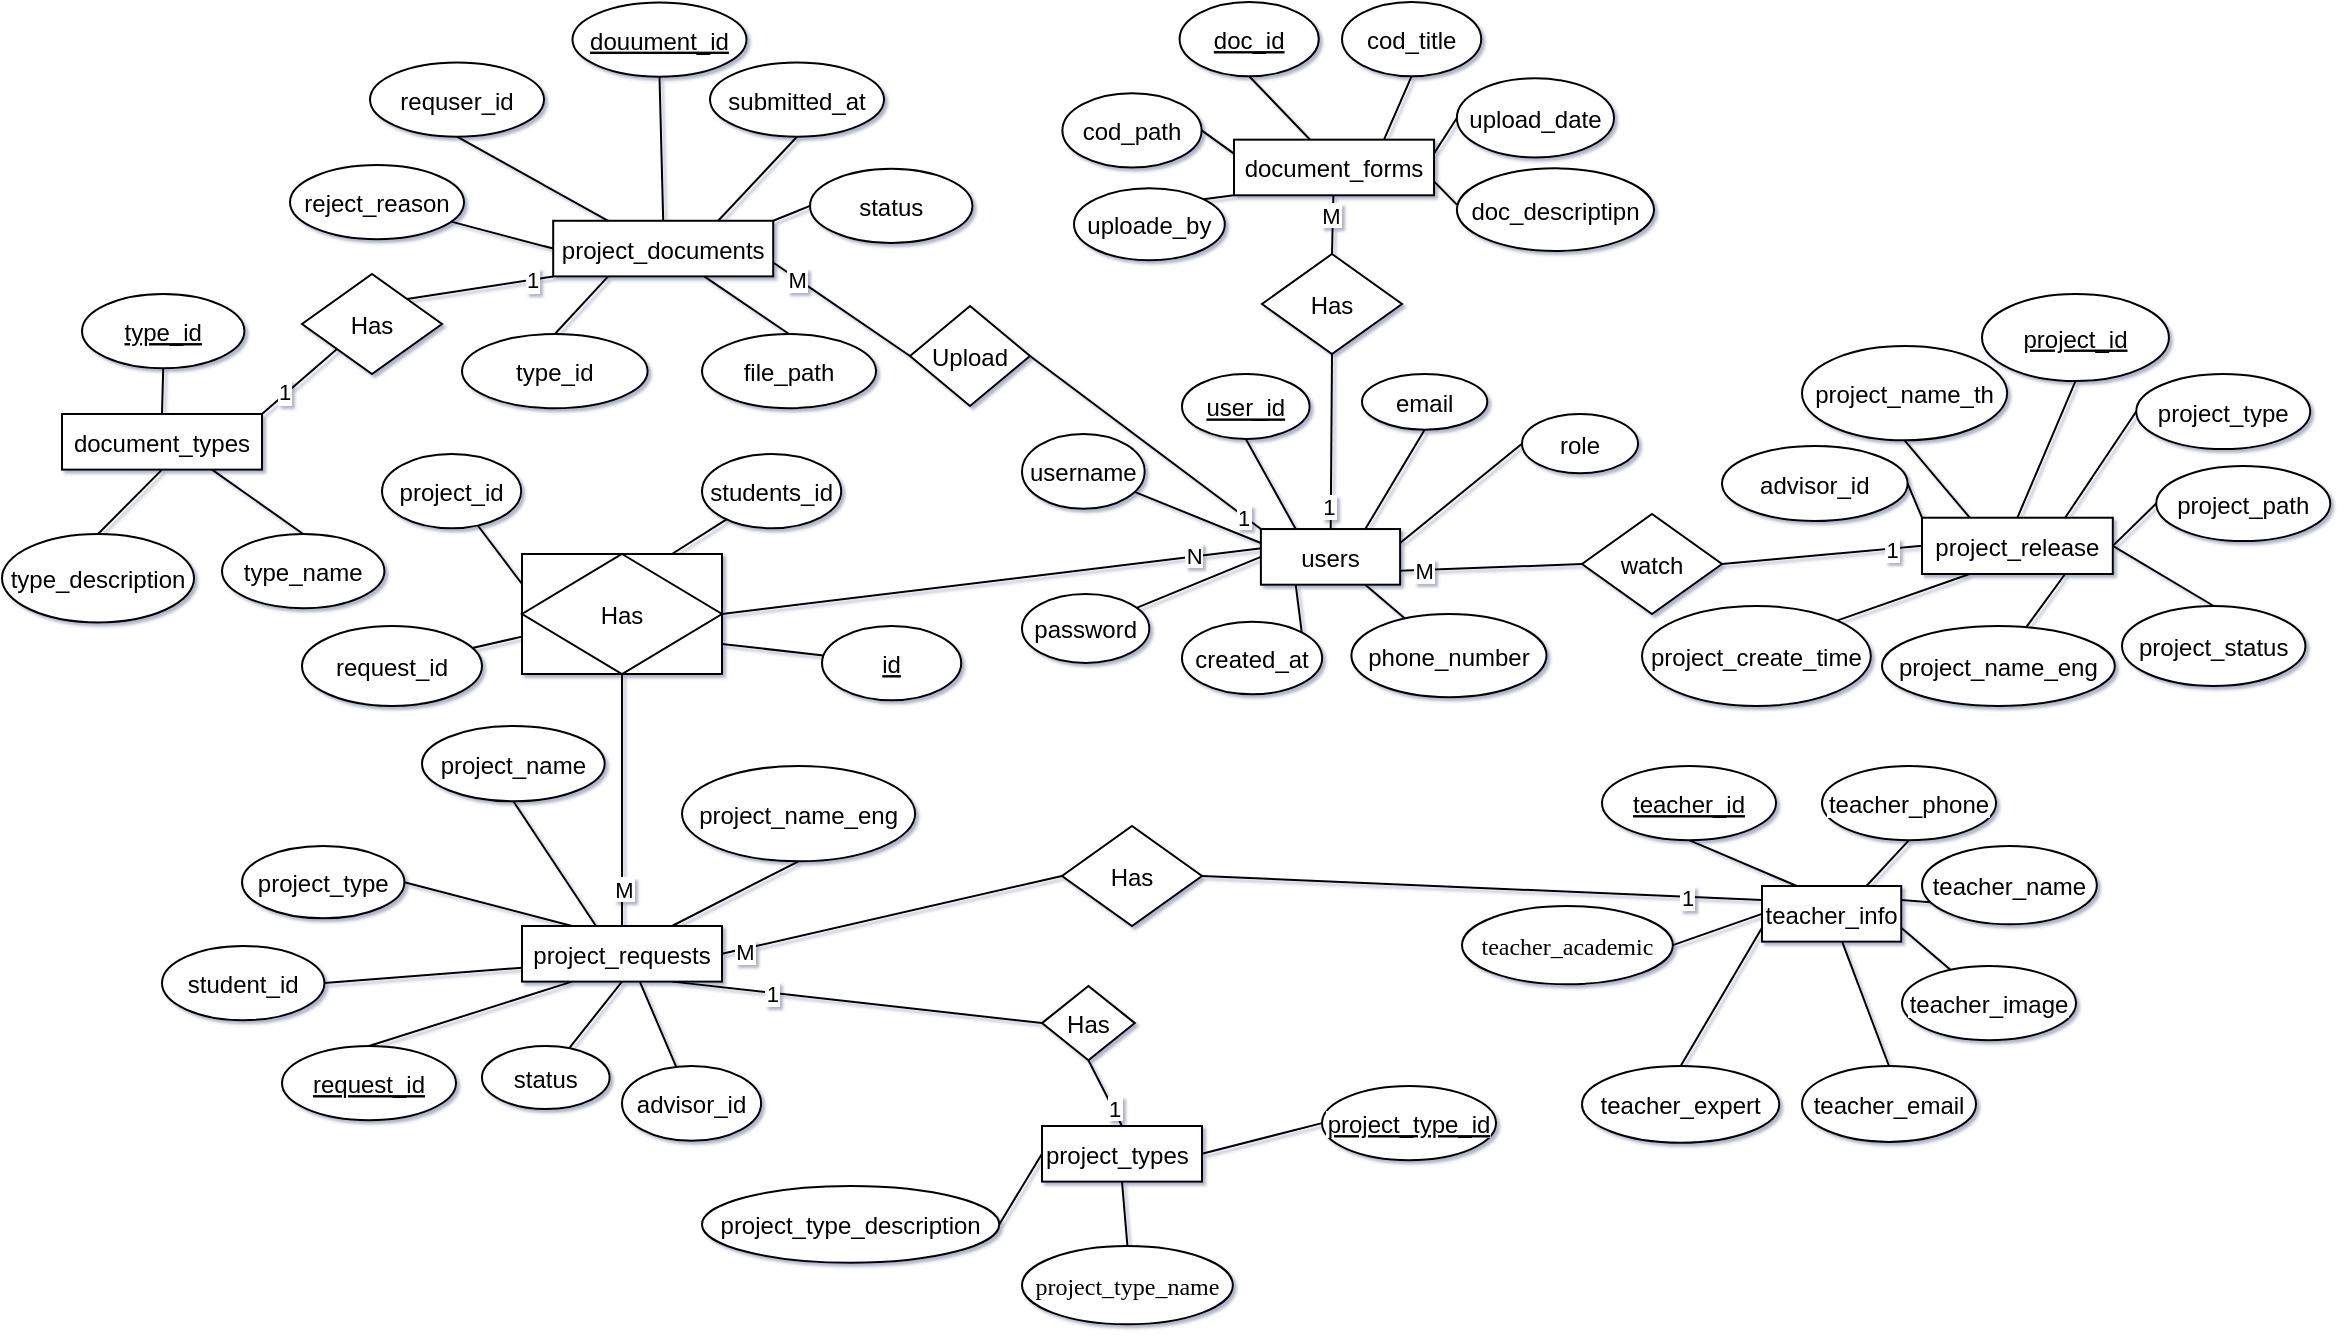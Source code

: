 <mxfile version="26.0.16">
  <diagram id="R2lEEEUBdFMjLlhIrx00" name="Page-1">
    <mxGraphModel dx="1501" dy="822" grid="1" gridSize="10" guides="0" tooltips="1" connect="1" arrows="1" fold="1" page="1" pageScale="1" pageWidth="1169" pageHeight="827" math="0" shadow="1" extFonts="Permanent Marker^https://fonts.googleapis.com/css?family=Permanent+Marker">
      <root>
        <mxCell id="0" />
        <mxCell id="1" parent="0" />
        <mxCell id="ESzOXi0CgvDct79OvY_y-161" value="" style="rounded=0;orthogonalLoop=1;jettySize=auto;exitX=1;exitY=0.5;exitDx=0;exitDy=0;endArrow=none;endFill=0;entryX=0.004;entryY=0.345;entryDx=0;entryDy=0;entryPerimeter=0;labelBackgroundColor=default;fontColor=default;textShadow=0;labelBorderColor=none;" parent="1" source="ubdBSHQZnD_88OrNLMQL-1" target="ESzOXi0CgvDct79OvY_y-35" edge="1">
          <mxGeometry relative="1" as="geometry">
            <mxPoint x="520" y="359" as="sourcePoint" />
            <mxPoint x="620" y="304" as="targetPoint" />
          </mxGeometry>
        </mxCell>
        <mxCell id="kQKOUKrjXKrlpkmoyMPY-5" value="N" style="edgeLabel;align=center;verticalAlign=middle;resizable=0;points=[];labelBackgroundColor=default;fontColor=default;textShadow=0;labelBorderColor=none;" parent="ESzOXi0CgvDct79OvY_y-161" vertex="1" connectable="0">
          <mxGeometry x="0.75" y="1" relative="1" as="geometry">
            <mxPoint as="offset" />
          </mxGeometry>
        </mxCell>
        <mxCell id="ESzOXi0CgvDct79OvY_y-136" value="" style="group;labelBackgroundColor=default;fontColor=default;textShadow=0;labelBorderColor=none;" parent="1" vertex="1" connectable="0">
          <mxGeometry x="536.001" y="41.187" width="290" height="120.575" as="geometry" />
        </mxCell>
        <mxCell id="ESzOXi0CgvDct79OvY_y-51" value="document_forms" style="rounded=0;labelBackgroundColor=default;fontColor=default;textShadow=0;labelBorderColor=none;" parent="ESzOXi0CgvDct79OvY_y-136" vertex="1">
          <mxGeometry x="80" y="55.65" width="100" height="27.82" as="geometry" />
        </mxCell>
        <mxCell id="ESzOXi0CgvDct79OvY_y-66" value="" style="rounded=0;orthogonalLoop=1;jettySize=auto;exitX=0.5;exitY=1;exitDx=0;exitDy=0;entryX=0.75;entryY=0;entryDx=0;entryDy=0;endArrow=none;endFill=0;labelBackgroundColor=default;fontColor=default;textShadow=0;labelBorderColor=none;" parent="ESzOXi0CgvDct79OvY_y-136" source="ESzOXi0CgvDct79OvY_y-53" target="ESzOXi0CgvDct79OvY_y-51" edge="1">
          <mxGeometry relative="1" as="geometry" />
        </mxCell>
        <mxCell id="ESzOXi0CgvDct79OvY_y-53" value="cod_title" style="ellipse;labelBackgroundColor=default;fontColor=default;textShadow=0;labelBorderColor=none;" parent="ESzOXi0CgvDct79OvY_y-136" vertex="1">
          <mxGeometry x="134.006" y="-13.19" width="69.613" height="37.1" as="geometry" />
        </mxCell>
        <mxCell id="ESzOXi0CgvDct79OvY_y-69" value="" style="rounded=0;orthogonalLoop=1;jettySize=auto;exitX=1;exitY=0;exitDx=0;exitDy=0;entryX=0;entryY=1;entryDx=0;entryDy=0;endArrow=none;endFill=0;labelBackgroundColor=default;fontColor=default;textShadow=0;labelBorderColor=none;" parent="ESzOXi0CgvDct79OvY_y-136" source="ESzOXi0CgvDct79OvY_y-55" target="ESzOXi0CgvDct79OvY_y-51" edge="1">
          <mxGeometry relative="1" as="geometry" />
        </mxCell>
        <mxCell id="ESzOXi0CgvDct79OvY_y-55" value="uploade_by" style="ellipse;labelBackgroundColor=default;fontColor=default;textShadow=0;labelBorderColor=none;" parent="ESzOXi0CgvDct79OvY_y-136" vertex="1">
          <mxGeometry y="80" width="75.41" height="35.94" as="geometry" />
        </mxCell>
        <mxCell id="ESzOXi0CgvDct79OvY_y-70" value="" style="rounded=0;orthogonalLoop=1;jettySize=auto;entryX=1;entryY=0.75;entryDx=0;entryDy=0;endArrow=none;endFill=0;labelBackgroundColor=default;fontColor=default;textShadow=0;labelBorderColor=none;" parent="ESzOXi0CgvDct79OvY_y-136" target="ESzOXi0CgvDct79OvY_y-51" edge="1">
          <mxGeometry relative="1" as="geometry">
            <mxPoint x="191.436" y="88.112" as="sourcePoint" />
          </mxGeometry>
        </mxCell>
        <mxCell id="ESzOXi0CgvDct79OvY_y-57" value="doc_descriptipn" style="ellipse;labelBackgroundColor=default;fontColor=default;textShadow=0;labelBorderColor=none;" parent="ESzOXi0CgvDct79OvY_y-136" vertex="1">
          <mxGeometry x="191.44" y="70" width="98.56" height="41.3" as="geometry" />
        </mxCell>
        <mxCell id="ESzOXi0CgvDct79OvY_y-67" value="" style="rounded=0;orthogonalLoop=1;jettySize=auto;exitX=1;exitY=0.5;exitDx=0;exitDy=0;entryX=0;entryY=0.25;entryDx=0;entryDy=0;endArrow=none;endFill=0;labelBackgroundColor=default;fontColor=default;textShadow=0;labelBorderColor=none;" parent="ESzOXi0CgvDct79OvY_y-136" source="ESzOXi0CgvDct79OvY_y-58" target="ESzOXi0CgvDct79OvY_y-51" edge="1">
          <mxGeometry relative="1" as="geometry" />
        </mxCell>
        <mxCell id="ESzOXi0CgvDct79OvY_y-58" value="cod_path" style="ellipse;labelBackgroundColor=default;fontColor=default;textShadow=0;labelBorderColor=none;" parent="ESzOXi0CgvDct79OvY_y-136" vertex="1">
          <mxGeometry x="-5.801" y="32.462" width="69.613" height="37.1" as="geometry" />
        </mxCell>
        <mxCell id="ESzOXi0CgvDct79OvY_y-68" value="" style="rounded=0;orthogonalLoop=1;jettySize=auto;exitX=0;exitY=0.5;exitDx=0;exitDy=0;entryX=1;entryY=0.25;entryDx=0;entryDy=0;endArrow=none;endFill=0;labelBackgroundColor=default;fontColor=default;textShadow=0;labelBorderColor=none;" parent="ESzOXi0CgvDct79OvY_y-136" source="ESzOXi0CgvDct79OvY_y-60" target="ESzOXi0CgvDct79OvY_y-51" edge="1">
          <mxGeometry relative="1" as="geometry" />
        </mxCell>
        <mxCell id="ESzOXi0CgvDct79OvY_y-60" value="upload_date" style="ellipse;labelBackgroundColor=default;fontColor=default;textShadow=0;labelBorderColor=none;" parent="ESzOXi0CgvDct79OvY_y-136" vertex="1">
          <mxGeometry x="191.44" y="25" width="78.56" height="39.56" as="geometry" />
        </mxCell>
        <mxCell id="ESzOXi0CgvDct79OvY_y-64" value="doc_id" style="ellipse;fontStyle=4;labelBackgroundColor=default;fontColor=default;textShadow=0;labelBorderColor=none;" parent="ESzOXi0CgvDct79OvY_y-136" vertex="1">
          <mxGeometry x="52.79" y="-13.19" width="69.613" height="37.1" as="geometry" />
        </mxCell>
        <mxCell id="ESzOXi0CgvDct79OvY_y-65" value="" style="rounded=0;orthogonalLoop=1;jettySize=auto;exitX=0.5;exitY=1;exitDx=0;exitDy=0;entryX=0.38;entryY=0;entryDx=0;entryDy=0;entryPerimeter=0;endArrow=none;endFill=0;labelBackgroundColor=default;fontColor=default;textShadow=0;labelBorderColor=none;" parent="ESzOXi0CgvDct79OvY_y-136" source="ESzOXi0CgvDct79OvY_y-64" target="ESzOXi0CgvDct79OvY_y-51" edge="1">
          <mxGeometry relative="1" as="geometry" />
        </mxCell>
        <mxCell id="ESzOXi0CgvDct79OvY_y-153" value="" style="group;labelBackgroundColor=default;fontColor=default;textShadow=0;labelBorderColor=none;" parent="1" vertex="1" connectable="0">
          <mxGeometry x="164" y="39.997" width="350" height="199.412" as="geometry" />
        </mxCell>
        <mxCell id="ESzOXi0CgvDct79OvY_y-138" value="" style="group;labelBackgroundColor=default;fontColor=default;textShadow=0;labelBorderColor=none;" parent="ESzOXi0CgvDct79OvY_y-153" vertex="1" connectable="0">
          <mxGeometry x="11.602" width="324.862" height="191.102" as="geometry" />
        </mxCell>
        <mxCell id="BMW-N31ml_Nr8-IVmxHA-28" style="rounded=0;orthogonalLoop=1;jettySize=auto;html=1;entryX=0.5;entryY=0;entryDx=0;entryDy=0;endArrow=none;startFill=0;textShadow=0;" parent="ESzOXi0CgvDct79OvY_y-138" source="ESzOXi0CgvDct79OvY_y-72" target="ESzOXi0CgvDct79OvY_y-83" edge="1">
          <mxGeometry relative="1" as="geometry" />
        </mxCell>
        <mxCell id="BMW-N31ml_Nr8-IVmxHA-29" style="rounded=0;orthogonalLoop=1;jettySize=auto;html=1;exitX=0.25;exitY=1;exitDx=0;exitDy=0;entryX=0.5;entryY=0;entryDx=0;entryDy=0;endArrow=none;startFill=0;textShadow=0;" parent="ESzOXi0CgvDct79OvY_y-138" source="ESzOXi0CgvDct79OvY_y-72" target="ESzOXi0CgvDct79OvY_y-81" edge="1">
          <mxGeometry relative="1" as="geometry" />
        </mxCell>
        <mxCell id="ESzOXi0CgvDct79OvY_y-72" value="project_documents" style="rounded=0;labelBackgroundColor=default;fontColor=default;textShadow=0;labelBorderColor=none;" parent="ESzOXi0CgvDct79OvY_y-138" vertex="1">
          <mxGeometry x="100" y="97.39" width="110" height="27.82" as="geometry" />
        </mxCell>
        <mxCell id="ESzOXi0CgvDct79OvY_y-73" value="" style="rounded=0;orthogonalLoop=1;jettySize=auto;exitX=0.5;exitY=1;exitDx=0;exitDy=0;entryX=0.75;entryY=0;entryDx=0;entryDy=0;endArrow=none;endFill=0;labelBackgroundColor=default;fontColor=default;textShadow=0;labelBorderColor=none;" parent="ESzOXi0CgvDct79OvY_y-138" source="ESzOXi0CgvDct79OvY_y-74" target="ESzOXi0CgvDct79OvY_y-72" edge="1">
          <mxGeometry relative="1" as="geometry" />
        </mxCell>
        <mxCell id="ESzOXi0CgvDct79OvY_y-74" value="submitted_at" style="ellipse;labelBackgroundColor=default;fontColor=default;textShadow=0;labelBorderColor=none;" parent="ESzOXi0CgvDct79OvY_y-138" vertex="1">
          <mxGeometry x="178.393" y="18.262" width="87.017" height="37.1" as="geometry" />
        </mxCell>
        <mxCell id="ESzOXi0CgvDct79OvY_y-75" value="" style="rounded=0;orthogonalLoop=1;jettySize=auto;exitX=0.5;exitY=1;exitDx=0;exitDy=0;entryX=0.25;entryY=0;entryDx=0;entryDy=0;endArrow=none;endFill=0;labelBackgroundColor=default;fontColor=default;textShadow=0;labelBorderColor=none;" parent="ESzOXi0CgvDct79OvY_y-138" source="ESzOXi0CgvDct79OvY_y-76" target="ESzOXi0CgvDct79OvY_y-72" edge="1">
          <mxGeometry relative="1" as="geometry" />
        </mxCell>
        <mxCell id="ESzOXi0CgvDct79OvY_y-76" value="requser_id" style="ellipse;labelBackgroundColor=default;fontColor=default;textShadow=0;labelBorderColor=none;" parent="ESzOXi0CgvDct79OvY_y-138" vertex="1">
          <mxGeometry x="8.399" y="18.262" width="87.017" height="37.1" as="geometry" />
        </mxCell>
        <mxCell id="ESzOXi0CgvDct79OvY_y-77" value="" style="rounded=0;orthogonalLoop=1;jettySize=auto;exitX=0;exitY=0.5;exitDx=0;exitDy=0;entryX=1;entryY=0;entryDx=0;entryDy=0;endArrow=none;endFill=0;labelBackgroundColor=default;fontColor=default;textShadow=0;labelBorderColor=none;" parent="ESzOXi0CgvDct79OvY_y-138" source="ESzOXi0CgvDct79OvY_y-78" target="ESzOXi0CgvDct79OvY_y-72" edge="1">
          <mxGeometry relative="1" as="geometry" />
        </mxCell>
        <mxCell id="ESzOXi0CgvDct79OvY_y-78" value="status" style="ellipse;labelBackgroundColor=default;fontColor=default;textShadow=0;labelBorderColor=none;" parent="ESzOXi0CgvDct79OvY_y-138" vertex="1">
          <mxGeometry x="228.402" y="71.417" width="81.215" height="37.1" as="geometry" />
        </mxCell>
        <mxCell id="ESzOXi0CgvDct79OvY_y-84" value="" style="rounded=0;orthogonalLoop=1;jettySize=auto;exitX=0.5;exitY=1;exitDx=0;exitDy=0;entryX=0.5;entryY=0;entryDx=0;entryDy=0;endArrow=none;endFill=0;labelBackgroundColor=default;fontColor=default;textShadow=0;labelBorderColor=none;" parent="ESzOXi0CgvDct79OvY_y-138" source="ESzOXi0CgvDct79OvY_y-85" target="ESzOXi0CgvDct79OvY_y-72" edge="1">
          <mxGeometry relative="1" as="geometry" />
        </mxCell>
        <mxCell id="ESzOXi0CgvDct79OvY_y-85" value="douument_id" style="ellipse;fontStyle=4;labelBackgroundColor=default;fontColor=default;textShadow=0;labelBorderColor=none;" parent="ESzOXi0CgvDct79OvY_y-138" vertex="1">
          <mxGeometry x="109.641" y="-11.74" width="87.017" height="37.1" as="geometry" />
        </mxCell>
        <mxCell id="ESzOXi0CgvDct79OvY_y-79" value="reject_reason" style="ellipse;labelBackgroundColor=default;fontColor=default;textShadow=0;labelBorderColor=none;" parent="ESzOXi0CgvDct79OvY_y-138" vertex="1">
          <mxGeometry x="-31.601" y="69.562" width="87.017" height="37.1" as="geometry" />
        </mxCell>
        <mxCell id="ESzOXi0CgvDct79OvY_y-71" value="" style="rounded=0;orthogonalLoop=1;jettySize=auto;exitX=0;exitY=0.5;exitDx=0;exitDy=0;endArrow=none;endFill=0;labelBackgroundColor=default;fontColor=default;textShadow=0;labelBorderColor=none;" parent="ESzOXi0CgvDct79OvY_y-138" source="ESzOXi0CgvDct79OvY_y-72" target="ESzOXi0CgvDct79OvY_y-79" edge="1">
          <mxGeometry relative="1" as="geometry" />
        </mxCell>
        <mxCell id="ESzOXi0CgvDct79OvY_y-83" value="file_path" style="ellipse;labelBackgroundColor=default;fontColor=default;textShadow=0;labelBorderColor=none;" parent="ESzOXi0CgvDct79OvY_y-138" vertex="1">
          <mxGeometry x="174.398" y="154.0" width="87.017" height="37.1" as="geometry" />
        </mxCell>
        <mxCell id="ESzOXi0CgvDct79OvY_y-81" value="type_id" style="ellipse;labelBackgroundColor=default;fontColor=default;textShadow=0;labelBorderColor=none;" parent="ESzOXi0CgvDct79OvY_y-138" vertex="1">
          <mxGeometry x="54.396" y="154.002" width="92.818" height="37.1" as="geometry" />
        </mxCell>
        <mxCell id="ESzOXi0CgvDct79OvY_y-147" value="Upload" style="rhombus;rounded=0;labelBackgroundColor=default;fontColor=default;textShadow=0;labelBorderColor=none;" parent="ESzOXi0CgvDct79OvY_y-153" vertex="1">
          <mxGeometry x="290" y="140" width="60" height="50" as="geometry" />
        </mxCell>
        <mxCell id="ESzOXi0CgvDct79OvY_y-169" value="" style="rounded=0;orthogonalLoop=1;jettySize=auto;exitX=1;exitY=0.75;exitDx=0;exitDy=0;entryX=0;entryY=0.5;entryDx=0;entryDy=0;endArrow=none;endFill=0;labelBackgroundColor=default;fontColor=default;textShadow=0;labelBorderColor=none;" parent="ESzOXi0CgvDct79OvY_y-153" source="ESzOXi0CgvDct79OvY_y-72" target="ESzOXi0CgvDct79OvY_y-147" edge="1">
          <mxGeometry relative="1" as="geometry" />
        </mxCell>
        <mxCell id="kQKOUKrjXKrlpkmoyMPY-4" value="M" style="edgeLabel;align=center;verticalAlign=middle;resizable=0;points=[];labelBackgroundColor=default;fontColor=default;textShadow=0;labelBorderColor=none;" parent="ESzOXi0CgvDct79OvY_y-169" vertex="1" connectable="0">
          <mxGeometry x="-0.655" relative="1" as="geometry">
            <mxPoint as="offset" />
          </mxGeometry>
        </mxCell>
        <mxCell id="ESzOXi0CgvDct79OvY_y-177" value="Has" style="rhombus;rounded=0;labelBackgroundColor=default;fontColor=default;textShadow=0;labelBorderColor=none;" parent="ESzOXi0CgvDct79OvY_y-153" vertex="1">
          <mxGeometry x="-14" y="124.003" width="70" height="50" as="geometry" />
        </mxCell>
        <mxCell id="BMW-N31ml_Nr8-IVmxHA-26" style="rounded=0;orthogonalLoop=1;jettySize=auto;html=1;exitX=1;exitY=0;exitDx=0;exitDy=0;entryX=0;entryY=1;entryDx=0;entryDy=0;endArrow=none;startFill=0;textShadow=0;" parent="ESzOXi0CgvDct79OvY_y-153" source="ESzOXi0CgvDct79OvY_y-177" target="ESzOXi0CgvDct79OvY_y-72" edge="1">
          <mxGeometry relative="1" as="geometry" />
        </mxCell>
        <mxCell id="BMW-N31ml_Nr8-IVmxHA-30" value="1" style="edgeLabel;html=1;align=center;verticalAlign=middle;resizable=0;points=[];textShadow=0;" parent="BMW-N31ml_Nr8-IVmxHA-26" vertex="1" connectable="0">
          <mxGeometry x="0.685" relative="1" as="geometry">
            <mxPoint as="offset" />
          </mxGeometry>
        </mxCell>
        <mxCell id="ESzOXi0CgvDct79OvY_y-158" value="" style="group;labelBackgroundColor=default;fontColor=default;textShadow=0;labelBorderColor=none;" parent="1" vertex="1" connectable="0">
          <mxGeometry x="512.265" y="194.137" width="440.554" height="199.863" as="geometry" />
        </mxCell>
        <mxCell id="ESzOXi0CgvDct79OvY_y-34" value="" style="rounded=0;orthogonalLoop=1;jettySize=auto;exitX=0.75;exitY=1;exitDx=0;exitDy=0;endArrow=none;endFill=0;labelBackgroundColor=default;fontColor=default;textShadow=0;labelBorderColor=none;" parent="ESzOXi0CgvDct79OvY_y-158" source="ESzOXi0CgvDct79OvY_y-35" target="ESzOXi0CgvDct79OvY_y-42" edge="1">
          <mxGeometry relative="1" as="geometry" />
        </mxCell>
        <mxCell id="ESzOXi0CgvDct79OvY_y-35" value="users" style="rounded=0;labelBackgroundColor=default;fontColor=default;textShadow=0;labelBorderColor=none;" parent="ESzOXi0CgvDct79OvY_y-158" vertex="1">
          <mxGeometry x="117.182" y="97.387" width="69.613" height="27.825" as="geometry" />
        </mxCell>
        <mxCell id="ESzOXi0CgvDct79OvY_y-36" value="" style="rounded=0;orthogonalLoop=1;jettySize=auto;exitX=0.5;exitY=1;exitDx=0;exitDy=0;entryX=0.75;entryY=0;entryDx=0;entryDy=0;endArrow=none;endFill=0;labelBackgroundColor=default;fontColor=default;textShadow=0;labelBorderColor=none;" parent="ESzOXi0CgvDct79OvY_y-158" source="ESzOXi0CgvDct79OvY_y-37" target="ESzOXi0CgvDct79OvY_y-35" edge="1">
          <mxGeometry relative="1" as="geometry" />
        </mxCell>
        <mxCell id="ESzOXi0CgvDct79OvY_y-37" value="email" style="ellipse;labelBackgroundColor=default;fontColor=default;textShadow=0;labelBorderColor=none;" parent="ESzOXi0CgvDct79OvY_y-158" vertex="1">
          <mxGeometry x="167.733" y="19.862" width="62.652" height="27.825" as="geometry" />
        </mxCell>
        <mxCell id="ESzOXi0CgvDct79OvY_y-40" value="" style="rounded=0;orthogonalLoop=1;jettySize=auto;exitX=0;exitY=0.5;exitDx=0;exitDy=0;entryX=1;entryY=0.25;entryDx=0;entryDy=0;endArrow=none;endFill=0;labelBackgroundColor=default;fontColor=default;textShadow=0;labelBorderColor=none;" parent="ESzOXi0CgvDct79OvY_y-158" source="ESzOXi0CgvDct79OvY_y-41" target="ESzOXi0CgvDct79OvY_y-35" edge="1">
          <mxGeometry relative="1" as="geometry" />
        </mxCell>
        <mxCell id="ESzOXi0CgvDct79OvY_y-41" value="role" style="ellipse;labelBackgroundColor=default;fontColor=default;textShadow=0;labelBorderColor=none;" parent="ESzOXi0CgvDct79OvY_y-158" vertex="1">
          <mxGeometry x="247.735" y="39.86" width="58.011" height="29.68" as="geometry" />
        </mxCell>
        <mxCell id="ESzOXi0CgvDct79OvY_y-42" value="phone_number" style="ellipse;labelBackgroundColor=default;fontColor=default;textShadow=0;labelBorderColor=none;" parent="ESzOXi0CgvDct79OvY_y-158" vertex="1">
          <mxGeometry x="162.43" y="139.86" width="97.57" height="41.6" as="geometry" />
        </mxCell>
        <mxCell id="ESzOXi0CgvDct79OvY_y-168" value="" style="rounded=0;orthogonalLoop=1;jettySize=auto;entryX=0;entryY=0.5;entryDx=0;entryDy=0;endArrow=none;endFill=0;labelBackgroundColor=default;fontColor=default;textShadow=0;labelBorderColor=none;" parent="ESzOXi0CgvDct79OvY_y-158" source="ESzOXi0CgvDct79OvY_y-44" target="ESzOXi0CgvDct79OvY_y-35" edge="1">
          <mxGeometry relative="1" as="geometry" />
        </mxCell>
        <mxCell id="ESzOXi0CgvDct79OvY_y-44" value="password" style="ellipse;labelBackgroundColor=default;fontColor=default;textShadow=0;labelBorderColor=none;" parent="ESzOXi0CgvDct79OvY_y-158" vertex="1">
          <mxGeometry x="-2.27" y="129.86" width="63.67" height="34.49" as="geometry" />
        </mxCell>
        <mxCell id="ESzOXi0CgvDct79OvY_y-46" value="created_at" style="ellipse;labelBackgroundColor=default;fontColor=default;textShadow=0;labelBorderColor=none;" parent="ESzOXi0CgvDct79OvY_y-158" vertex="1">
          <mxGeometry x="77.73" y="143.76" width="70.08" height="36.24" as="geometry" />
        </mxCell>
        <mxCell id="ESzOXi0CgvDct79OvY_y-45" value="" style="rounded=0;orthogonalLoop=1;jettySize=auto;exitX=1;exitY=0;exitDx=0;exitDy=0;entryX=0.25;entryY=1;entryDx=0;entryDy=0;endArrow=none;endFill=0;labelBackgroundColor=default;fontColor=default;textShadow=0;labelBorderColor=none;" parent="ESzOXi0CgvDct79OvY_y-158" source="ESzOXi0CgvDct79OvY_y-46" target="ESzOXi0CgvDct79OvY_y-35" edge="1">
          <mxGeometry relative="1" as="geometry" />
        </mxCell>
        <mxCell id="ESzOXi0CgvDct79OvY_y-163" value="" style="rounded=0;orthogonalLoop=1;jettySize=auto;exitX=0.5;exitY=1;exitDx=0;exitDy=0;entryX=0.25;entryY=0;entryDx=0;entryDy=0;endArrow=none;endFill=0;labelBackgroundColor=default;fontColor=default;textShadow=0;labelBorderColor=none;" parent="ESzOXi0CgvDct79OvY_y-158" source="ESzOXi0CgvDct79OvY_y-48" target="ESzOXi0CgvDct79OvY_y-35" edge="1">
          <mxGeometry relative="1" as="geometry" />
        </mxCell>
        <mxCell id="ESzOXi0CgvDct79OvY_y-48" value="user_id" style="ellipse;fontStyle=4;labelBackgroundColor=default;fontColor=default;textShadow=0;labelBorderColor=none;" parent="ESzOXi0CgvDct79OvY_y-158" vertex="1">
          <mxGeometry x="77.736" y="19.862" width="63.812" height="32.462" as="geometry" />
        </mxCell>
        <mxCell id="ESzOXi0CgvDct79OvY_y-167" value="" style="rounded=0;orthogonalLoop=1;jettySize=auto;entryX=0;entryY=0.25;entryDx=0;entryDy=0;endArrow=none;endFill=0;labelBackgroundColor=default;fontColor=default;textShadow=0;labelBorderColor=none;" parent="ESzOXi0CgvDct79OvY_y-158" source="ESzOXi0CgvDct79OvY_y-39" target="ESzOXi0CgvDct79OvY_y-35" edge="1">
          <mxGeometry relative="1" as="geometry" />
        </mxCell>
        <mxCell id="ESzOXi0CgvDct79OvY_y-39" value="username" style="ellipse;labelBackgroundColor=default;fontColor=default;textShadow=0;labelBorderColor=none;" parent="ESzOXi0CgvDct79OvY_y-158" vertex="1">
          <mxGeometry x="-2.27" y="49.86" width="61.35" height="37.39" as="geometry" />
        </mxCell>
        <mxCell id="ESzOXi0CgvDct79OvY_y-155" value="watch" style="rhombus;rounded=0;labelBackgroundColor=default;fontColor=default;textShadow=0;labelBorderColor=none;" parent="ESzOXi0CgvDct79OvY_y-158" vertex="1">
          <mxGeometry x="277.735" y="89.863" width="70" height="50" as="geometry" />
        </mxCell>
        <mxCell id="ESzOXi0CgvDct79OvY_y-172" value="" style="rounded=0;orthogonalLoop=1;jettySize=auto;exitX=0;exitY=0.5;exitDx=0;exitDy=0;entryX=1;entryY=0.75;entryDx=0;entryDy=0;endArrow=none;endFill=0;labelBackgroundColor=default;fontColor=default;textShadow=0;labelBorderColor=none;" parent="ESzOXi0CgvDct79OvY_y-158" source="ESzOXi0CgvDct79OvY_y-155" target="ESzOXi0CgvDct79OvY_y-35" edge="1">
          <mxGeometry relative="1" as="geometry" />
        </mxCell>
        <mxCell id="ubdBSHQZnD_88OrNLMQL-12" value="M" style="edgeLabel;align=center;verticalAlign=middle;resizable=0;points=[];labelBackgroundColor=default;fontColor=default;textShadow=0;labelBorderColor=none;" parent="ESzOXi0CgvDct79OvY_y-172" vertex="1" connectable="0">
          <mxGeometry x="0.731" relative="1" as="geometry">
            <mxPoint as="offset" />
          </mxGeometry>
        </mxCell>
        <mxCell id="ESzOXi0CgvDct79OvY_y-98" value="project_create_time" style="ellipse;labelBackgroundColor=default;fontColor=default;textShadow=0;labelBorderColor=none;" parent="ESzOXi0CgvDct79OvY_y-158" vertex="1">
          <mxGeometry x="307.735" y="135.863" width="114.42" height="50" as="geometry" />
        </mxCell>
        <mxCell id="ESzOXi0CgvDct79OvY_y-96" value="advisor_id" style="ellipse;labelBackgroundColor=default;fontColor=default;textShadow=0;labelBorderColor=none;" parent="ESzOXi0CgvDct79OvY_y-158" vertex="1">
          <mxGeometry x="347.735" y="55.862" width="92.819" height="37.52" as="geometry" />
        </mxCell>
        <mxCell id="ESzOXi0CgvDct79OvY_y-166" value="" style="rounded=0;orthogonalLoop=1;jettySize=auto;exitX=0.5;exitY=1;exitDx=0;exitDy=0;endArrow=none;endFill=0;labelBackgroundColor=default;fontColor=default;textShadow=0;labelBorderColor=none;" parent="1" source="ESzOXi0CgvDct79OvY_y-149" target="ESzOXi0CgvDct79OvY_y-35" edge="1">
          <mxGeometry relative="1" as="geometry" />
        </mxCell>
        <mxCell id="ubdBSHQZnD_88OrNLMQL-10" value="1" style="edgeLabel;align=center;verticalAlign=middle;resizable=0;points=[];labelBackgroundColor=default;fontColor=default;textShadow=0;labelBorderColor=none;" parent="ESzOXi0CgvDct79OvY_y-166" vertex="1" connectable="0">
          <mxGeometry x="0.741" y="-1" relative="1" as="geometry">
            <mxPoint as="offset" />
          </mxGeometry>
        </mxCell>
        <mxCell id="ESzOXi0CgvDct79OvY_y-149" value="Has" style="rhombus;rounded=0;labelBackgroundColor=default;fontColor=default;textShadow=0;labelBorderColor=none;" parent="1" vertex="1">
          <mxGeometry x="630" y="154" width="70" height="50" as="geometry" />
        </mxCell>
        <mxCell id="ESzOXi0CgvDct79OvY_y-165" value="" style="rounded=0;orthogonalLoop=1;jettySize=auto;entryX=0.5;entryY=0;entryDx=0;entryDy=0;endArrow=none;endFill=0;labelBackgroundColor=default;fontColor=default;textShadow=0;labelBorderColor=none;" parent="1" source="ESzOXi0CgvDct79OvY_y-51" target="ESzOXi0CgvDct79OvY_y-149" edge="1">
          <mxGeometry relative="1" as="geometry" />
        </mxCell>
        <mxCell id="ubdBSHQZnD_88OrNLMQL-11" value="M" style="edgeLabel;align=center;verticalAlign=middle;resizable=0;points=[];labelBackgroundColor=default;fontColor=default;textShadow=0;labelBorderColor=none;" parent="ESzOXi0CgvDct79OvY_y-165" vertex="1" connectable="0">
          <mxGeometry x="-0.478" y="-1" relative="1" as="geometry">
            <mxPoint y="2" as="offset" />
          </mxGeometry>
        </mxCell>
        <mxCell id="ESzOXi0CgvDct79OvY_y-170" value="" style="rounded=0;orthogonalLoop=1;jettySize=auto;exitX=1;exitY=0.5;exitDx=0;exitDy=0;entryX=0;entryY=0;entryDx=0;entryDy=0;endArrow=none;endFill=0;labelBackgroundColor=default;fontColor=default;textShadow=0;labelBorderColor=none;" parent="1" source="ESzOXi0CgvDct79OvY_y-147" target="ESzOXi0CgvDct79OvY_y-35" edge="1">
          <mxGeometry relative="1" as="geometry" />
        </mxCell>
        <mxCell id="kQKOUKrjXKrlpkmoyMPY-3" value="1" style="edgeLabel;align=center;verticalAlign=middle;resizable=0;points=[];labelBackgroundColor=default;fontColor=default;textShadow=0;labelBorderColor=none;" parent="ESzOXi0CgvDct79OvY_y-170" vertex="1" connectable="0">
          <mxGeometry x="0.85" relative="1" as="geometry">
            <mxPoint as="offset" />
          </mxGeometry>
        </mxCell>
        <mxCell id="ubdBSHQZnD_88OrNLMQL-6" value="" style="rounded=0;orthogonalLoop=1;jettySize=auto;entryX=0.5;entryY=0;entryDx=0;entryDy=0;endArrow=none;endFill=0;labelBackgroundColor=default;fontColor=default;textShadow=0;labelBorderColor=none;exitX=0.5;exitY=1;exitDx=0;exitDy=0;" parent="1" source="ubdBSHQZnD_88OrNLMQL-1" target="ESzOXi0CgvDct79OvY_y-103" edge="1">
          <mxGeometry relative="1" as="geometry" />
        </mxCell>
        <mxCell id="ubdBSHQZnD_88OrNLMQL-8" value="M" style="edgeLabel;align=center;verticalAlign=middle;resizable=0;points=[];labelBackgroundColor=default;fontColor=default;textShadow=0;labelBorderColor=none;" parent="ubdBSHQZnD_88OrNLMQL-6" vertex="1" connectable="0">
          <mxGeometry x="0.698" y="1" relative="1" as="geometry">
            <mxPoint as="offset" />
          </mxGeometry>
        </mxCell>
        <mxCell id="ubdBSHQZnD_88OrNLMQL-1" value="Has" style="shape=associativeEntity;align=center;labelBackgroundColor=default;fontColor=default;textShadow=0;labelBorderColor=none;" parent="1" vertex="1">
          <mxGeometry x="260" y="304" width="100" height="60" as="geometry" />
        </mxCell>
        <mxCell id="ubdBSHQZnD_88OrNLMQL-3" value="" style="rounded=0;orthogonalLoop=1;jettySize=auto;entryX=0;entryY=0.25;entryDx=0;entryDy=0;endArrow=none;endFill=0;labelBackgroundColor=default;fontColor=default;textShadow=0;labelBorderColor=none;" parent="1" source="ESzOXi0CgvDct79OvY_y-120" target="ubdBSHQZnD_88OrNLMQL-1" edge="1">
          <mxGeometry relative="1" as="geometry" />
        </mxCell>
        <mxCell id="ESzOXi0CgvDct79OvY_y-120" value="project_id" style="ellipse;container=0;labelBackgroundColor=default;fontColor=default;textShadow=0;labelBorderColor=none;" parent="1" vertex="1">
          <mxGeometry x="190.003" y="254.004" width="69.613" height="37.1" as="geometry" />
        </mxCell>
        <mxCell id="ubdBSHQZnD_88OrNLMQL-5" value="" style="rounded=0;orthogonalLoop=1;jettySize=auto;endArrow=none;endFill=0;labelBackgroundColor=default;fontColor=default;textShadow=0;labelBorderColor=none;" parent="1" source="ubdBSHQZnD_88OrNLMQL-4" target="ubdBSHQZnD_88OrNLMQL-1" edge="1">
          <mxGeometry relative="1" as="geometry" />
        </mxCell>
        <mxCell id="ubdBSHQZnD_88OrNLMQL-4" value="request_id" style="ellipse;container=0;labelBackgroundColor=default;fontColor=default;textShadow=0;labelBorderColor=none;" parent="1" vertex="1">
          <mxGeometry x="150" y="340" width="90" height="40" as="geometry" />
        </mxCell>
        <mxCell id="ESzOXi0CgvDct79OvY_y-102" value="" style="rounded=0;orthogonalLoop=1;jettySize=auto;exitX=0.5;exitY=1;exitDx=0;exitDy=0;endArrow=none;endFill=0;labelBackgroundColor=default;fontColor=default;textShadow=0;labelBorderColor=none;" parent="1" source="ESzOXi0CgvDct79OvY_y-103" target="ESzOXi0CgvDct79OvY_y-110" edge="1">
          <mxGeometry relative="1" as="geometry" />
        </mxCell>
        <mxCell id="ubdBSHQZnD_88OrNLMQL-7" value="" style="rounded=0;orthogonalLoop=1;jettySize=auto;entryX=0;entryY=0.5;entryDx=0;entryDy=0;endArrow=none;endFill=0;labelBackgroundColor=default;fontColor=default;textShadow=0;labelBorderColor=none;exitX=0.75;exitY=1;exitDx=0;exitDy=0;" parent="1" source="ESzOXi0CgvDct79OvY_y-103" target="ESzOXi0CgvDct79OvY_y-174" edge="1">
          <mxGeometry relative="1" as="geometry" />
        </mxCell>
        <mxCell id="BMW-N31ml_Nr8-IVmxHA-24" value="1" style="edgeLabel;align=center;verticalAlign=middle;resizable=0;points=[];labelBackgroundColor=default;fontColor=default;textShadow=0;labelBorderColor=none;" parent="ubdBSHQZnD_88OrNLMQL-7" vertex="1" connectable="0">
          <mxGeometry x="-0.458" relative="1" as="geometry">
            <mxPoint as="offset" />
          </mxGeometry>
        </mxCell>
        <mxCell id="ESzOXi0CgvDct79OvY_y-103" value="project_requests" style="rounded=0;container=0;labelBackgroundColor=default;fontColor=default;textShadow=0;labelBorderColor=none;" parent="1" vertex="1">
          <mxGeometry x="260.001" y="489.997" width="100" height="27.82" as="geometry" />
        </mxCell>
        <mxCell id="ESzOXi0CgvDct79OvY_y-160" value="" style="rounded=0;orthogonalLoop=1;jettySize=auto;entryX=0.59;entryY=1.008;entryDx=0;entryDy=0;endArrow=none;endFill=0;labelBackgroundColor=default;fontColor=default;textShadow=0;labelBorderColor=none;strokeColor=default;entryPerimeter=0;" parent="1" source="ESzOXi0CgvDct79OvY_y-109" target="ESzOXi0CgvDct79OvY_y-103" edge="1">
          <mxGeometry relative="1" as="geometry" />
        </mxCell>
        <mxCell id="ESzOXi0CgvDct79OvY_y-109" value="advisor_id" style="ellipse;container=0;labelBackgroundColor=default;fontColor=default;textShadow=0;labelBorderColor=none;" parent="1" vertex="1">
          <mxGeometry x="310.001" y="559.997" width="69.56" height="37.39" as="geometry" />
        </mxCell>
        <mxCell id="ESzOXi0CgvDct79OvY_y-110" value="status" style="ellipse;container=0;labelBackgroundColor=default;fontColor=default;textShadow=0;labelBorderColor=none;" parent="1" vertex="1">
          <mxGeometry x="239.996" y="549.999" width="63.812" height="31.535" as="geometry" />
        </mxCell>
        <mxCell id="ESzOXi0CgvDct79OvY_y-111" value="" style="rounded=0;orthogonalLoop=1;jettySize=auto;exitX=1;exitY=0.5;exitDx=0;exitDy=0;entryX=0.25;entryY=0;entryDx=0;entryDy=0;endArrow=none;endFill=0;labelBackgroundColor=default;fontColor=default;textShadow=0;labelBorderColor=none;" parent="1" source="ESzOXi0CgvDct79OvY_y-112" target="ESzOXi0CgvDct79OvY_y-103" edge="1">
          <mxGeometry relative="1" as="geometry" />
        </mxCell>
        <mxCell id="ESzOXi0CgvDct79OvY_y-112" value="project_type" style="ellipse;container=0;labelBackgroundColor=default;fontColor=default;textShadow=0;labelBorderColor=none;" parent="1" vertex="1">
          <mxGeometry x="120.004" y="449.997" width="81.215" height="36.172" as="geometry" />
        </mxCell>
        <mxCell id="ESzOXi0CgvDct79OvY_y-113" value="" style="rounded=0;orthogonalLoop=1;jettySize=auto;exitX=1;exitY=0.5;exitDx=0;exitDy=0;entryX=0;entryY=0.75;entryDx=0;entryDy=0;endArrow=none;endFill=0;labelBackgroundColor=default;fontColor=default;textShadow=0;labelBorderColor=none;" parent="1" source="ESzOXi0CgvDct79OvY_y-114" target="ESzOXi0CgvDct79OvY_y-103" edge="1">
          <mxGeometry relative="1" as="geometry" />
        </mxCell>
        <mxCell id="ESzOXi0CgvDct79OvY_y-114" value="student_id" style="ellipse;container=0;labelBackgroundColor=default;fontColor=default;textShadow=0;labelBorderColor=none;" parent="1" vertex="1">
          <mxGeometry x="79.996" y="500.002" width="81.215" height="37.1" as="geometry" />
        </mxCell>
        <mxCell id="ESzOXi0CgvDct79OvY_y-115" value="" style="rounded=0;orthogonalLoop=1;jettySize=auto;exitX=0.5;exitY=0;exitDx=0;exitDy=0;endArrow=none;endFill=0;entryX=0.25;entryY=1;entryDx=0;entryDy=0;labelBackgroundColor=default;fontColor=default;textShadow=0;labelBorderColor=none;" parent="1" source="ESzOXi0CgvDct79OvY_y-116" target="ESzOXi0CgvDct79OvY_y-103" edge="1">
          <mxGeometry relative="1" as="geometry">
            <mxPoint x="325.193" y="536.747" as="targetPoint" />
          </mxGeometry>
        </mxCell>
        <mxCell id="ESzOXi0CgvDct79OvY_y-116" value="request_id" style="ellipse;container=0;fontStyle=4;labelBackgroundColor=default;fontColor=default;textShadow=0;labelBorderColor=none;" parent="1" vertex="1">
          <mxGeometry x="140.0" y="549.999" width="87.017" height="37.1" as="geometry" />
        </mxCell>
        <mxCell id="ESzOXi0CgvDct79OvY_y-105" value="project_name_eng" style="ellipse;container=0;labelBackgroundColor=default;fontColor=default;textShadow=0;labelBorderColor=none;" parent="1" vertex="1">
          <mxGeometry x="340.001" y="409.997" width="116.58" height="47.64" as="geometry" />
        </mxCell>
        <mxCell id="ESzOXi0CgvDct79OvY_y-104" value="" style="rounded=0;orthogonalLoop=1;jettySize=auto;exitX=0.5;exitY=1;exitDx=0;exitDy=0;entryX=0.75;entryY=0;entryDx=0;entryDy=0;endArrow=none;endFill=0;labelBackgroundColor=default;fontColor=default;textShadow=0;labelBorderColor=none;" parent="1" source="ESzOXi0CgvDct79OvY_y-105" target="ESzOXi0CgvDct79OvY_y-103" edge="1">
          <mxGeometry relative="1" as="geometry" />
        </mxCell>
        <mxCell id="ESzOXi0CgvDct79OvY_y-107" value="project_name" style="ellipse;container=0;labelBackgroundColor=default;fontColor=default;textShadow=0;labelBorderColor=none;" parent="1" vertex="1">
          <mxGeometry x="210.001" y="389.997" width="91.35" height="37.64" as="geometry" />
        </mxCell>
        <mxCell id="ESzOXi0CgvDct79OvY_y-106" value="" style="rounded=0;orthogonalLoop=1;jettySize=auto;exitX=0.5;exitY=1;exitDx=0;exitDy=0;entryX=0.37;entryY=0;entryDx=0;entryDy=0;endArrow=none;endFill=0;labelBackgroundColor=default;fontColor=default;textShadow=0;labelBorderColor=none;entryPerimeter=0;" parent="1" source="ESzOXi0CgvDct79OvY_y-107" target="ESzOXi0CgvDct79OvY_y-103" edge="1">
          <mxGeometry relative="1" as="geometry" />
        </mxCell>
        <mxCell id="BMW-N31ml_Nr8-IVmxHA-23" value="" style="rounded=0;orthogonalLoop=1;jettySize=auto;entryX=0.5;entryY=0;entryDx=0;entryDy=0;endArrow=none;startFill=0;labelBackgroundColor=default;fontColor=default;textShadow=0;labelBorderColor=none;exitX=0.5;exitY=1;exitDx=0;exitDy=0;" parent="1" source="ESzOXi0CgvDct79OvY_y-174" target="BMW-N31ml_Nr8-IVmxHA-9" edge="1">
          <mxGeometry relative="1" as="geometry">
            <mxPoint x="570" y="550" as="sourcePoint" />
          </mxGeometry>
        </mxCell>
        <mxCell id="BMW-N31ml_Nr8-IVmxHA-25" value="1" style="edgeLabel;align=center;verticalAlign=middle;resizable=0;points=[];labelBackgroundColor=default;fontColor=default;textShadow=0;labelBorderColor=none;" parent="BMW-N31ml_Nr8-IVmxHA-23" vertex="1" connectable="0">
          <mxGeometry x="0.471" y="1" relative="1" as="geometry">
            <mxPoint as="offset" />
          </mxGeometry>
        </mxCell>
        <mxCell id="ESzOXi0CgvDct79OvY_y-174" value="Has" style="rhombus;rounded=0;labelBackgroundColor=default;fontColor=default;textShadow=0;labelBorderColor=none;" parent="1" vertex="1">
          <mxGeometry x="519.997" y="520.004" width="46.409" height="37.1" as="geometry" />
        </mxCell>
        <mxCell id="ESzOXi0CgvDct79OvY_y-176" value="" style="rounded=0;orthogonalLoop=1;jettySize=auto;exitX=1;exitY=0.5;exitDx=0;exitDy=0;endArrow=none;endFill=0;entryX=0;entryY=0.5;entryDx=0;entryDy=0;labelBackgroundColor=default;fontColor=default;textShadow=0;labelBorderColor=none;" parent="1" source="ESzOXi0CgvDct79OvY_y-103" target="ubdBSHQZnD_88OrNLMQL-17" edge="1">
          <mxGeometry relative="1" as="geometry">
            <mxPoint x="670.201" y="534.004" as="sourcePoint" />
            <mxPoint x="630" y="614" as="targetPoint" />
          </mxGeometry>
        </mxCell>
        <mxCell id="ubdBSHQZnD_88OrNLMQL-16" value="M" style="edgeLabel;align=center;verticalAlign=middle;resizable=0;points=[];labelBackgroundColor=default;fontColor=default;textShadow=0;labelBorderColor=none;" parent="ESzOXi0CgvDct79OvY_y-176" vertex="1" connectable="0">
          <mxGeometry x="-0.867" y="-1" relative="1" as="geometry">
            <mxPoint as="offset" />
          </mxGeometry>
        </mxCell>
        <mxCell id="ubdBSHQZnD_88OrNLMQL-18" value="" style="rounded=0;orthogonalLoop=1;jettySize=auto;endArrow=none;endFill=0;entryX=0;entryY=0.25;entryDx=0;entryDy=0;labelBackgroundColor=default;fontColor=default;textShadow=0;labelBorderColor=none;exitX=1;exitY=0.5;exitDx=0;exitDy=0;" parent="1" source="ubdBSHQZnD_88OrNLMQL-17" target="ESzOXi0CgvDct79OvY_y-2" edge="1">
          <mxGeometry relative="1" as="geometry">
            <mxPoint x="881.66" y="610" as="targetPoint" />
            <mxPoint x="749.995" y="566.668" as="sourcePoint" />
          </mxGeometry>
        </mxCell>
        <mxCell id="BMW-N31ml_Nr8-IVmxHA-1" value="1" style="edgeLabel;align=center;verticalAlign=middle;resizable=0;points=[];labelBackgroundColor=default;fontColor=default;textShadow=0;labelBorderColor=none;" parent="ubdBSHQZnD_88OrNLMQL-18" vertex="1" connectable="0">
          <mxGeometry x="0.735" relative="1" as="geometry">
            <mxPoint as="offset" />
          </mxGeometry>
        </mxCell>
        <mxCell id="ubdBSHQZnD_88OrNLMQL-17" value="Has" style="rhombus;rounded=0;labelBackgroundColor=default;fontColor=default;textShadow=0;labelBorderColor=none;" parent="1" vertex="1">
          <mxGeometry x="530" y="440" width="70" height="50" as="geometry" />
        </mxCell>
        <mxCell id="BMW-N31ml_Nr8-IVmxHA-4" value="" style="rounded=0;orthogonalLoop=1;jettySize=auto;entryX=0.75;entryY=0;entryDx=0;entryDy=0;endArrow=none;startFill=0;labelBackgroundColor=default;fontColor=default;textShadow=0;labelBorderColor=none;" parent="1" source="BMW-N31ml_Nr8-IVmxHA-2" target="ubdBSHQZnD_88OrNLMQL-1" edge="1">
          <mxGeometry relative="1" as="geometry" />
        </mxCell>
        <mxCell id="BMW-N31ml_Nr8-IVmxHA-2" value="students_id" style="ellipse;container=0;labelBackgroundColor=default;fontColor=default;textShadow=0;labelBorderColor=none;" parent="1" vertex="1">
          <mxGeometry x="350.003" y="254.004" width="69.613" height="37.1" as="geometry" />
        </mxCell>
        <mxCell id="BMW-N31ml_Nr8-IVmxHA-5" value="" style="rounded=0;orthogonalLoop=1;jettySize=auto;entryX=1;entryY=0.75;entryDx=0;entryDy=0;endArrow=none;startFill=0;labelBackgroundColor=default;fontColor=default;textShadow=0;labelBorderColor=none;" parent="1" source="BMW-N31ml_Nr8-IVmxHA-3" target="ubdBSHQZnD_88OrNLMQL-1" edge="1">
          <mxGeometry relative="1" as="geometry" />
        </mxCell>
        <mxCell id="BMW-N31ml_Nr8-IVmxHA-3" value="id" style="ellipse;container=0;fontStyle=4;labelBackgroundColor=default;fontColor=default;textShadow=0;labelBorderColor=none;" parent="1" vertex="1">
          <mxGeometry x="410.003" y="340.004" width="69.613" height="37.1" as="geometry" />
        </mxCell>
        <mxCell id="BMW-N31ml_Nr8-IVmxHA-9" value="project_types" style="rounded=0;align=left;labelBackgroundColor=default;fontColor=default;textShadow=0;labelBorderColor=none;" parent="1" vertex="1">
          <mxGeometry x="520" y="590" width="80" height="27.82" as="geometry" />
        </mxCell>
        <mxCell id="BMW-N31ml_Nr8-IVmxHA-15" value="" style="rounded=0;orthogonalLoop=1;jettySize=auto;exitX=0.5;exitY=0;exitDx=0;exitDy=0;entryX=0.5;entryY=1;entryDx=0;entryDy=0;endArrow=none;endFill=0;labelBackgroundColor=default;fontColor=default;textShadow=0;labelBorderColor=none;" parent="1" source="BMW-N31ml_Nr8-IVmxHA-16" target="BMW-N31ml_Nr8-IVmxHA-9" edge="1">
          <mxGeometry relative="1" as="geometry" />
        </mxCell>
        <mxCell id="BMW-N31ml_Nr8-IVmxHA-16" value="project_type_name" style="ellipse;fontFamily=Sarabun;fontSource=https%3A%2F%2Ffonts.googleapis.com%2Fcss%3Ffamily%3DSarabun;labelBackgroundColor=default;fontColor=default;textShadow=0;labelBorderColor=none;" parent="1" vertex="1">
          <mxGeometry x="510.003" y="649.999" width="105.42" height="39.15" as="geometry" />
        </mxCell>
        <mxCell id="BMW-N31ml_Nr8-IVmxHA-17" value="" style="rounded=0;orthogonalLoop=1;jettySize=auto;entryX=1;entryY=0.5;entryDx=0;entryDy=0;endArrow=none;endFill=0;exitX=0;exitY=0.5;exitDx=0;exitDy=0;labelBackgroundColor=default;fontColor=default;textShadow=0;labelBorderColor=none;" parent="1" source="BMW-N31ml_Nr8-IVmxHA-18" target="BMW-N31ml_Nr8-IVmxHA-9" edge="1">
          <mxGeometry relative="1" as="geometry">
            <mxPoint x="725.38" y="531" as="sourcePoint" />
          </mxGeometry>
        </mxCell>
        <mxCell id="BMW-N31ml_Nr8-IVmxHA-19" value="project_type_description" style="ellipse;labelBackgroundColor=default;fontColor=default;textShadow=0;labelBorderColor=none;" parent="1" vertex="1">
          <mxGeometry x="350" y="620" width="148.62" height="38.4" as="geometry" />
        </mxCell>
        <mxCell id="BMW-N31ml_Nr8-IVmxHA-20" value="" style="rounded=0;orthogonalLoop=1;jettySize=auto;exitX=1;exitY=0.5;exitDx=0;exitDy=0;entryX=0;entryY=0.5;entryDx=0;entryDy=0;endArrow=none;endFill=0;labelBackgroundColor=default;fontColor=default;textShadow=0;labelBorderColor=none;" parent="1" source="BMW-N31ml_Nr8-IVmxHA-19" target="BMW-N31ml_Nr8-IVmxHA-9" edge="1">
          <mxGeometry relative="1" as="geometry">
            <mxPoint x="510.0" y="603.2" as="sourcePoint" />
          </mxGeometry>
        </mxCell>
        <mxCell id="ESzOXi0CgvDct79OvY_y-16" value="teacher_email" style="ellipse;labelBackgroundColor=default;fontColor=default;textShadow=0;labelBorderColor=none;" parent="1" vertex="1">
          <mxGeometry x="900" y="560" width="87.02" height="37.95" as="geometry" />
        </mxCell>
        <mxCell id="ESzOXi0CgvDct79OvY_y-190" value="" style="rounded=0;orthogonalLoop=1;jettySize=auto;exitX=0.5;exitY=0;exitDx=0;exitDy=0;endArrow=none;endFill=0;labelBackgroundColor=default;fontColor=default;textShadow=0;labelBorderColor=none;" parent="1" source="ESzOXi0CgvDct79OvY_y-16" target="ESzOXi0CgvDct79OvY_y-2" edge="1">
          <mxGeometry relative="1" as="geometry" />
        </mxCell>
        <mxCell id="BMW-N31ml_Nr8-IVmxHA-18" value="project_type_id" style="ellipse;fontStyle=4;labelBackgroundColor=default;fontColor=default;textShadow=0;labelBorderColor=none;" parent="1" vertex="1">
          <mxGeometry x="660.0" y="570.002" width="87.017" height="37.1" as="geometry" />
        </mxCell>
        <mxCell id="ESzOXi0CgvDct79OvY_y-11" value="type_description" style="ellipse;labelBackgroundColor=default;fontColor=default;textShadow=0;labelBorderColor=none;" parent="1" vertex="1">
          <mxGeometry x="-0.002" y="294.004" width="96.02" height="44.23" as="geometry" />
        </mxCell>
        <mxCell id="ESzOXi0CgvDct79OvY_y-15" value="" style="rounded=0;orthogonalLoop=1;jettySize=auto;exitX=0.5;exitY=0;exitDx=0;exitDy=0;entryX=0.5;entryY=1;entryDx=0;entryDy=0;endArrow=none;endFill=0;labelBackgroundColor=default;fontColor=default;textShadow=0;labelBorderColor=none;" parent="1" source="ESzOXi0CgvDct79OvY_y-11" target="ESzOXi0CgvDct79OvY_y-1" edge="1">
          <mxGeometry relative="1" as="geometry" />
        </mxCell>
        <mxCell id="ESzOXi0CgvDct79OvY_y-29" value="" style="rounded=0;orthogonalLoop=1;jettySize=auto;exitX=0.5;exitY=0;exitDx=0;exitDy=0;entryX=0.75;entryY=1;entryDx=0;entryDy=0;endArrow=none;endFill=0;labelBackgroundColor=default;fontColor=default;textShadow=0;labelBorderColor=none;" parent="1" source="ESzOXi0CgvDct79OvY_y-10" target="ESzOXi0CgvDct79OvY_y-1" edge="1">
          <mxGeometry relative="1" as="geometry" />
        </mxCell>
        <mxCell id="ESzOXi0CgvDct79OvY_y-10" value="type_name" style="ellipse;labelBackgroundColor=default;fontColor=default;textShadow=0;labelBorderColor=none;" parent="1" vertex="1">
          <mxGeometry x="110.003" y="294.002" width="81.215" height="37.1" as="geometry" />
        </mxCell>
        <mxCell id="BMW-N31ml_Nr8-IVmxHA-27" style="rounded=0;orthogonalLoop=1;jettySize=auto;html=1;exitX=1;exitY=0;exitDx=0;exitDy=0;entryX=0;entryY=1;entryDx=0;entryDy=0;endArrow=none;startFill=0;textShadow=0;" parent="1" source="ESzOXi0CgvDct79OvY_y-1" target="ESzOXi0CgvDct79OvY_y-177" edge="1">
          <mxGeometry relative="1" as="geometry" />
        </mxCell>
        <mxCell id="BMW-N31ml_Nr8-IVmxHA-31" value="1" style="edgeLabel;html=1;align=center;verticalAlign=middle;resizable=0;points=[];textShadow=0;" parent="BMW-N31ml_Nr8-IVmxHA-27" vertex="1" connectable="0">
          <mxGeometry x="-0.384" y="1" relative="1" as="geometry">
            <mxPoint as="offset" />
          </mxGeometry>
        </mxCell>
        <mxCell id="ESzOXi0CgvDct79OvY_y-1" value="document_types" style="rounded=0;labelBackgroundColor=default;fontColor=default;textShadow=0;labelBorderColor=none;" parent="1" vertex="1">
          <mxGeometry x="29.997" y="233.997" width="100" height="27.82" as="geometry" />
        </mxCell>
        <mxCell id="ESzOXi0CgvDct79OvY_y-9" value="type_id" style="ellipse;fontStyle=4;labelBackgroundColor=default;fontColor=default;textShadow=0;labelBorderColor=none;" parent="1" vertex="1">
          <mxGeometry x="39.997" y="173.997" width="81.215" height="37.1" as="geometry" />
        </mxCell>
        <mxCell id="ESzOXi0CgvDct79OvY_y-30" value="" style="rounded=0;orthogonalLoop=1;jettySize=auto;exitX=0.5;exitY=1;exitDx=0;exitDy=0;entryX=0.5;entryY=0;entryDx=0;entryDy=0;endArrow=none;endFill=0;labelBackgroundColor=default;fontColor=default;textShadow=0;labelBorderColor=none;" parent="1" source="ESzOXi0CgvDct79OvY_y-9" target="ESzOXi0CgvDct79OvY_y-1" edge="1">
          <mxGeometry relative="1" as="geometry" />
        </mxCell>
        <mxCell id="BMW-N31ml_Nr8-IVmxHA-34" style="rounded=0;orthogonalLoop=1;jettySize=auto;html=1;exitX=1;exitY=0.5;exitDx=0;exitDy=0;entryX=0;entryY=0.5;entryDx=0;entryDy=0;endArrow=none;startFill=0;textShadow=0;" parent="1" source="ESzOXi0CgvDct79OvY_y-87" target="BMW-N31ml_Nr8-IVmxHA-32" edge="1">
          <mxGeometry relative="1" as="geometry" />
        </mxCell>
        <mxCell id="ESzOXi0CgvDct79OvY_y-87" value="project_release" style="rounded=0;labelBackgroundColor=default;fontColor=default;textShadow=0;labelBorderColor=none;" parent="1" vertex="1">
          <mxGeometry x="960.002" y="285.865" width="95.411" height="28.135" as="geometry" />
        </mxCell>
        <mxCell id="ESzOXi0CgvDct79OvY_y-88" value="" style="rounded=0;orthogonalLoop=1;jettySize=auto;exitX=0;exitY=0.5;exitDx=0;exitDy=0;entryX=0.75;entryY=0;entryDx=0;entryDy=0;endArrow=none;endFill=0;labelBackgroundColor=default;fontColor=default;textShadow=0;labelBorderColor=none;" parent="1" source="ESzOXi0CgvDct79OvY_y-89" target="ESzOXi0CgvDct79OvY_y-87" edge="1">
          <mxGeometry relative="1" as="geometry" />
        </mxCell>
        <mxCell id="ESzOXi0CgvDct79OvY_y-89" value="project_type" style="ellipse;labelBackgroundColor=default;fontColor=default;textShadow=0;labelBorderColor=none;" parent="1" vertex="1">
          <mxGeometry x="1067.109" y="214.0" width="87.018" height="37.52" as="geometry" />
        </mxCell>
        <mxCell id="ESzOXi0CgvDct79OvY_y-90" value="" style="rounded=0;orthogonalLoop=1;jettySize=auto;exitX=0.5;exitY=1;exitDx=0;exitDy=0;entryX=0.25;entryY=0;entryDx=0;entryDy=0;endArrow=none;endFill=0;labelBackgroundColor=default;fontColor=default;textShadow=0;labelBorderColor=none;" parent="1" source="ESzOXi0CgvDct79OvY_y-91" target="ESzOXi0CgvDct79OvY_y-87" edge="1">
          <mxGeometry relative="1" as="geometry" />
        </mxCell>
        <mxCell id="ESzOXi0CgvDct79OvY_y-91" value="project_name_th" style="ellipse;labelBackgroundColor=default;fontColor=default;textShadow=0;labelBorderColor=none;" parent="1" vertex="1">
          <mxGeometry x="900" y="200.0" width="102.57" height="47.17" as="geometry" />
        </mxCell>
        <mxCell id="ESzOXi0CgvDct79OvY_y-92" value="" style="rounded=0;orthogonalLoop=1;jettySize=auto;exitX=0.5;exitY=0;exitDx=0;exitDy=0;entryX=1;entryY=0.5;entryDx=0;entryDy=0;endArrow=none;endFill=0;labelBackgroundColor=default;fontColor=default;textShadow=0;labelBorderColor=none;" parent="1" source="ESzOXi0CgvDct79OvY_y-93" target="ESzOXi0CgvDct79OvY_y-87" edge="1">
          <mxGeometry relative="1" as="geometry" />
        </mxCell>
        <mxCell id="ESzOXi0CgvDct79OvY_y-93" value="project_status" style="ellipse;labelBackgroundColor=default;fontColor=default;textShadow=0;labelBorderColor=none;" parent="1" vertex="1">
          <mxGeometry x="1060" y="330" width="91.73" height="40" as="geometry" />
        </mxCell>
        <mxCell id="ESzOXi0CgvDct79OvY_y-95" value="" style="rounded=0;orthogonalLoop=1;jettySize=auto;exitX=1;exitY=0.5;exitDx=0;exitDy=0;entryX=0;entryY=0;entryDx=0;entryDy=0;endArrow=none;endFill=0;labelBackgroundColor=default;fontColor=default;textShadow=0;labelBorderColor=none;" parent="1" source="ESzOXi0CgvDct79OvY_y-96" target="ESzOXi0CgvDct79OvY_y-87" edge="1">
          <mxGeometry relative="1" as="geometry" />
        </mxCell>
        <mxCell id="ESzOXi0CgvDct79OvY_y-99" value="" style="rounded=0;orthogonalLoop=1;jettySize=auto;exitX=0.5;exitY=1;exitDx=0;exitDy=0;entryX=0.5;entryY=0;entryDx=0;entryDy=0;endArrow=none;endFill=0;labelBackgroundColor=default;fontColor=default;textShadow=0;labelBorderColor=none;" parent="1" source="ESzOXi0CgvDct79OvY_y-100" target="ESzOXi0CgvDct79OvY_y-87" edge="1">
          <mxGeometry relative="1" as="geometry" />
        </mxCell>
        <mxCell id="ESzOXi0CgvDct79OvY_y-100" value="project_id" style="ellipse;fontStyle=4;labelBackgroundColor=default;fontColor=default;textShadow=0;labelBorderColor=none;" parent="1" vertex="1">
          <mxGeometry x="990" y="174" width="93.48" height="43.52" as="geometry" />
        </mxCell>
        <mxCell id="ESzOXi0CgvDct79OvY_y-171" value="" style="rounded=0;orthogonalLoop=1;jettySize=auto;exitX=0;exitY=0.5;exitDx=0;exitDy=0;entryX=1;entryY=0.5;entryDx=0;entryDy=0;endArrow=none;endFill=0;labelBackgroundColor=default;fontColor=default;textShadow=0;labelBorderColor=none;" parent="1" source="ESzOXi0CgvDct79OvY_y-87" target="ESzOXi0CgvDct79OvY_y-155" edge="1">
          <mxGeometry relative="1" as="geometry">
            <mxPoint x="830" y="329" as="targetPoint" />
          </mxGeometry>
        </mxCell>
        <mxCell id="ubdBSHQZnD_88OrNLMQL-13" value="1" style="edgeLabel;align=center;verticalAlign=middle;resizable=0;points=[];labelBackgroundColor=default;fontColor=default;textShadow=0;labelBorderColor=none;" parent="ESzOXi0CgvDct79OvY_y-171" vertex="1" connectable="0">
          <mxGeometry x="-0.705" relative="1" as="geometry">
            <mxPoint as="offset" />
          </mxGeometry>
        </mxCell>
        <mxCell id="ESzOXi0CgvDct79OvY_y-94" value="project_name_eng" style="ellipse;labelBackgroundColor=default;fontColor=default;textShadow=0;labelBorderColor=none;" parent="1" vertex="1">
          <mxGeometry x="940" y="340" width="116.42" height="40" as="geometry" />
        </mxCell>
        <mxCell id="ESzOXi0CgvDct79OvY_y-86" value="" style="rounded=0;orthogonalLoop=1;jettySize=auto;exitX=0.75;exitY=1;exitDx=0;exitDy=0;endArrow=none;endFill=0;labelBackgroundColor=default;fontColor=default;textShadow=0;labelBorderColor=none;" parent="1" source="ESzOXi0CgvDct79OvY_y-87" target="ESzOXi0CgvDct79OvY_y-94" edge="1">
          <mxGeometry relative="1" as="geometry" />
        </mxCell>
        <mxCell id="ESzOXi0CgvDct79OvY_y-97" value="" style="rounded=0;orthogonalLoop=1;jettySize=auto;exitX=1;exitY=0;exitDx=0;exitDy=0;entryX=0.25;entryY=1;entryDx=0;entryDy=0;endArrow=none;endFill=0;labelBackgroundColor=default;fontColor=default;textShadow=0;labelBorderColor=none;" parent="1" source="ESzOXi0CgvDct79OvY_y-98" target="ESzOXi0CgvDct79OvY_y-87" edge="1">
          <mxGeometry relative="1" as="geometry" />
        </mxCell>
        <mxCell id="BMW-N31ml_Nr8-IVmxHA-32" value="project_path" style="ellipse;labelBackgroundColor=default;fontColor=default;textShadow=0;labelBorderColor=none;" parent="1" vertex="1">
          <mxGeometry x="1077.109" y="260.0" width="87.018" height="37.52" as="geometry" />
        </mxCell>
        <mxCell id="ESzOXi0CgvDct79OvY_y-27" value="" style="rounded=0;orthogonalLoop=1;jettySize=auto;exitX=1;exitY=0.75;exitDx=0;exitDy=0;endArrow=none;endFill=0;labelBackgroundColor=default;fontColor=default;textShadow=0;labelBorderColor=none;" parent="1" source="ESzOXi0CgvDct79OvY_y-2" target="ESzOXi0CgvDct79OvY_y-18" edge="1">
          <mxGeometry relative="1" as="geometry" />
        </mxCell>
        <mxCell id="ESzOXi0CgvDct79OvY_y-2" value="teacher_info" style="rounded=0;labelBackgroundColor=default;fontColor=default;textShadow=0;labelBorderColor=none;" parent="1" vertex="1">
          <mxGeometry x="880.004" y="470.004" width="69.613" height="27.825" as="geometry" />
        </mxCell>
        <mxCell id="ESzOXi0CgvDct79OvY_y-31" value="" style="rounded=0;orthogonalLoop=1;jettySize=auto;exitX=0.5;exitY=1;exitDx=0;exitDy=0;entryX=0.75;entryY=0;entryDx=0;entryDy=0;endArrow=none;endFill=0;labelBackgroundColor=default;fontColor=default;textShadow=0;labelBorderColor=none;" parent="1" source="ESzOXi0CgvDct79OvY_y-12" target="ESzOXi0CgvDct79OvY_y-2" edge="1">
          <mxGeometry relative="1" as="geometry" />
        </mxCell>
        <mxCell id="ESzOXi0CgvDct79OvY_y-12" value="teacher_phone" style="ellipse;labelBackgroundColor=default;fontColor=default;textShadow=0;labelBorderColor=none;" parent="1" vertex="1">
          <mxGeometry x="910.004" y="409.997" width="87.017" height="37.1" as="geometry" />
        </mxCell>
        <mxCell id="ESzOXi0CgvDct79OvY_y-25" value="" style="rounded=0;orthogonalLoop=1;jettySize=auto;exitX=0.082;exitY=0.726;exitDx=0;exitDy=0;entryX=1;entryY=0.25;entryDx=0;entryDy=0;endArrow=none;endFill=0;exitPerimeter=0;labelBackgroundColor=default;fontColor=default;textShadow=0;labelBorderColor=none;" parent="1" source="ESzOXi0CgvDct79OvY_y-17" target="ESzOXi0CgvDct79OvY_y-2" edge="1">
          <mxGeometry relative="1" as="geometry" />
        </mxCell>
        <mxCell id="ESzOXi0CgvDct79OvY_y-17" value="teacher_name" style="ellipse;labelBackgroundColor=default;fontColor=default;textShadow=0;labelBorderColor=none;" parent="1" vertex="1">
          <mxGeometry x="960.003" y="449.999" width="87.41" height="39.15" as="geometry" />
        </mxCell>
        <mxCell id="ESzOXi0CgvDct79OvY_y-18" value="teacher_image" style="ellipse;labelBackgroundColor=default;fontColor=default;textShadow=0;labelBorderColor=none;" parent="1" vertex="1">
          <mxGeometry x="949.998" y="509.996" width="87.017" height="37.1" as="geometry" />
        </mxCell>
        <mxCell id="ESzOXi0CgvDct79OvY_y-23" value="" style="rounded=0;orthogonalLoop=1;jettySize=auto;exitX=1;exitY=0.5;exitDx=0;exitDy=0;entryX=0;entryY=0.5;entryDx=0;entryDy=0;endArrow=none;endFill=0;labelBackgroundColor=default;fontColor=default;textShadow=0;labelBorderColor=none;" parent="1" source="ESzOXi0CgvDct79OvY_y-19" target="ESzOXi0CgvDct79OvY_y-2" edge="1">
          <mxGeometry relative="1" as="geometry" />
        </mxCell>
        <mxCell id="ESzOXi0CgvDct79OvY_y-19" value="teacher_academic" style="ellipse;fontFamily=Sarabun;fontSource=https%3A%2F%2Ffonts.googleapis.com%2Fcss%3Ffamily%3DSarabun;labelBackgroundColor=default;fontColor=default;textShadow=0;labelBorderColor=none;" parent="1" vertex="1">
          <mxGeometry x="730.003" y="479.999" width="105.42" height="39.15" as="geometry" />
        </mxCell>
        <mxCell id="ESzOXi0CgvDct79OvY_y-28" value="" style="rounded=0;orthogonalLoop=1;jettySize=auto;exitX=0.5;exitY=1;exitDx=0;exitDy=0;entryX=0.25;entryY=0;entryDx=0;entryDy=0;endArrow=none;endFill=0;labelBackgroundColor=default;fontColor=default;textShadow=0;labelBorderColor=none;" parent="1" source="ESzOXi0CgvDct79OvY_y-21" target="ESzOXi0CgvDct79OvY_y-2" edge="1">
          <mxGeometry relative="1" as="geometry" />
        </mxCell>
        <mxCell id="ESzOXi0CgvDct79OvY_y-21" value="teacher_id" style="ellipse;fontStyle=4;labelBackgroundColor=default;fontColor=default;textShadow=0;labelBorderColor=none;" parent="1" vertex="1">
          <mxGeometry x="800.0" y="410.002" width="87.017" height="37.1" as="geometry" />
        </mxCell>
        <mxCell id="ESzOXi0CgvDct79OvY_y-20" value="teacher_expert" style="ellipse;labelBackgroundColor=default;fontColor=default;textShadow=0;labelBorderColor=none;" parent="1" vertex="1">
          <mxGeometry x="790.003" y="559.999" width="98.62" height="38.4" as="geometry" />
        </mxCell>
        <mxCell id="ESzOXi0CgvDct79OvY_y-26" value="" style="rounded=0;orthogonalLoop=1;jettySize=auto;exitX=0.5;exitY=0;exitDx=0;exitDy=0;entryX=0;entryY=0.75;entryDx=0;entryDy=0;endArrow=none;endFill=0;labelBackgroundColor=default;fontColor=default;textShadow=0;labelBorderColor=none;" parent="1" source="ESzOXi0CgvDct79OvY_y-20" target="ESzOXi0CgvDct79OvY_y-2" edge="1">
          <mxGeometry relative="1" as="geometry" />
        </mxCell>
      </root>
    </mxGraphModel>
  </diagram>
</mxfile>
